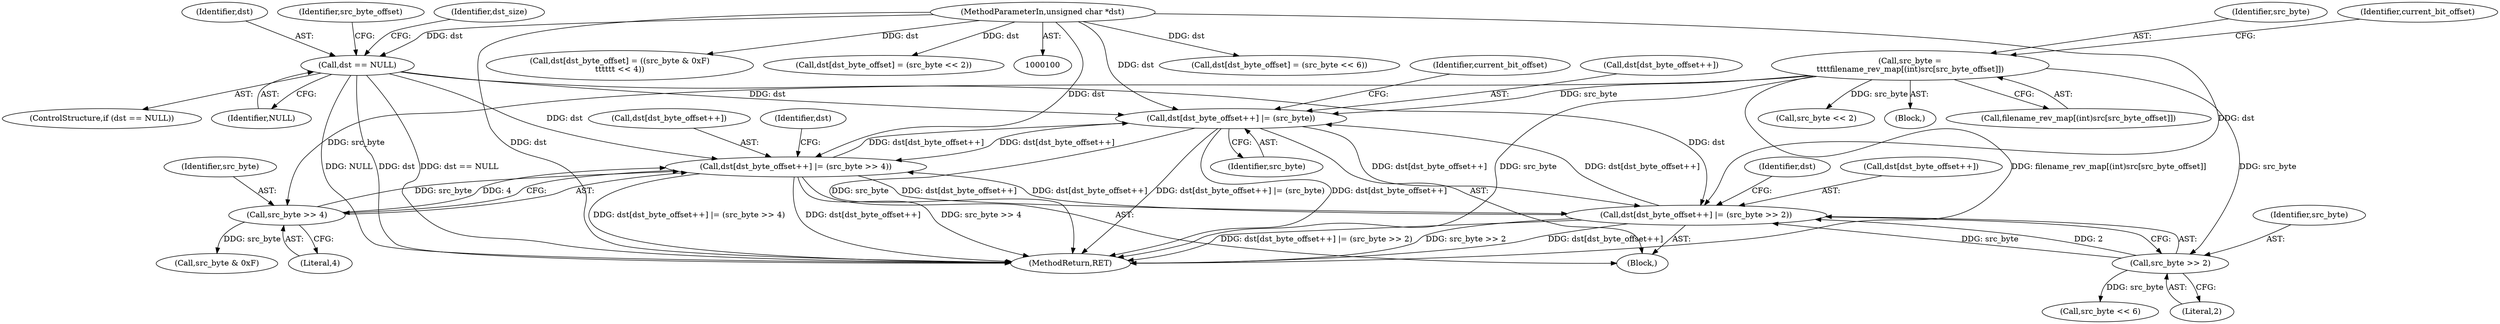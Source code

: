 digraph "0_linux_942080643bce061c3dd9d5718d3b745dcb39a8bc@array" {
"1000202" [label="(Call,dst[dst_byte_offset++] |= (src_byte))"];
"1000119" [label="(Call,dst == NULL)"];
"1000101" [label="(MethodParameterIn,unsigned char *dst)"];
"1000160" [label="(Call,dst[dst_byte_offset++] |= (src_byte >> 4))"];
"1000202" [label="(Call,dst[dst_byte_offset++] |= (src_byte))"];
"1000182" [label="(Call,dst[dst_byte_offset++] |= (src_byte >> 2))"];
"1000187" [label="(Call,src_byte >> 2)"];
"1000135" [label="(Call,src_byte =\n\t\t\t\tfilename_rev_map[(int)src[src_byte_offset]])"];
"1000165" [label="(Call,src_byte >> 4)"];
"1000209" [label="(Identifier,current_bit_offset)"];
"1000133" [label="(Block,)"];
"1000173" [label="(Call,src_byte & 0xF)"];
"1000190" [label="(Call,dst[dst_byte_offset] = (src_byte << 6))"];
"1000161" [label="(Call,dst[dst_byte_offset++])"];
"1000194" [label="(Call,src_byte << 6)"];
"1000192" [label="(Identifier,dst)"];
"1000137" [label="(Call,filename_rev_map[(int)src[src_byte_offset]])"];
"1000220" [label="(MethodReturn,RET)"];
"1000168" [label="(Call,dst[dst_byte_offset] = ((src_byte & 0xF)\n\t\t\t\t\t\t << 4))"];
"1000118" [label="(ControlStructure,if (dst == NULL))"];
"1000203" [label="(Call,dst[dst_byte_offset++])"];
"1000125" [label="(Identifier,dst_size)"];
"1000152" [label="(Call,src_byte << 2)"];
"1000166" [label="(Identifier,src_byte)"];
"1000182" [label="(Call,dst[dst_byte_offset++] |= (src_byte >> 2))"];
"1000119" [label="(Call,dst == NULL)"];
"1000120" [label="(Identifier,dst)"];
"1000187" [label="(Call,src_byte >> 2)"];
"1000145" [label="(Identifier,current_bit_offset)"];
"1000183" [label="(Call,dst[dst_byte_offset++])"];
"1000189" [label="(Literal,2)"];
"1000135" [label="(Call,src_byte =\n\t\t\t\tfilename_rev_map[(int)src[src_byte_offset]])"];
"1000170" [label="(Identifier,dst)"];
"1000146" [label="(Block,)"];
"1000121" [label="(Identifier,NULL)"];
"1000101" [label="(MethodParameterIn,unsigned char *dst)"];
"1000148" [label="(Call,dst[dst_byte_offset] = (src_byte << 2))"];
"1000188" [label="(Identifier,src_byte)"];
"1000160" [label="(Call,dst[dst_byte_offset++] |= (src_byte >> 4))"];
"1000202" [label="(Call,dst[dst_byte_offset++] |= (src_byte))"];
"1000131" [label="(Identifier,src_byte_offset)"];
"1000167" [label="(Literal,4)"];
"1000207" [label="(Identifier,src_byte)"];
"1000165" [label="(Call,src_byte >> 4)"];
"1000136" [label="(Identifier,src_byte)"];
"1000202" -> "1000146"  [label="AST: "];
"1000202" -> "1000207"  [label="CFG: "];
"1000203" -> "1000202"  [label="AST: "];
"1000207" -> "1000202"  [label="AST: "];
"1000209" -> "1000202"  [label="CFG: "];
"1000202" -> "1000220"  [label="DDG: dst[dst_byte_offset++]"];
"1000202" -> "1000220"  [label="DDG: src_byte"];
"1000202" -> "1000220"  [label="DDG: dst[dst_byte_offset++] |= (src_byte)"];
"1000202" -> "1000160"  [label="DDG: dst[dst_byte_offset++]"];
"1000202" -> "1000182"  [label="DDG: dst[dst_byte_offset++]"];
"1000119" -> "1000202"  [label="DDG: dst"];
"1000160" -> "1000202"  [label="DDG: dst[dst_byte_offset++]"];
"1000182" -> "1000202"  [label="DDG: dst[dst_byte_offset++]"];
"1000101" -> "1000202"  [label="DDG: dst"];
"1000135" -> "1000202"  [label="DDG: src_byte"];
"1000119" -> "1000118"  [label="AST: "];
"1000119" -> "1000121"  [label="CFG: "];
"1000120" -> "1000119"  [label="AST: "];
"1000121" -> "1000119"  [label="AST: "];
"1000125" -> "1000119"  [label="CFG: "];
"1000131" -> "1000119"  [label="CFG: "];
"1000119" -> "1000220"  [label="DDG: NULL"];
"1000119" -> "1000220"  [label="DDG: dst"];
"1000119" -> "1000220"  [label="DDG: dst == NULL"];
"1000101" -> "1000119"  [label="DDG: dst"];
"1000119" -> "1000160"  [label="DDG: dst"];
"1000119" -> "1000182"  [label="DDG: dst"];
"1000101" -> "1000100"  [label="AST: "];
"1000101" -> "1000220"  [label="DDG: dst"];
"1000101" -> "1000148"  [label="DDG: dst"];
"1000101" -> "1000160"  [label="DDG: dst"];
"1000101" -> "1000168"  [label="DDG: dst"];
"1000101" -> "1000182"  [label="DDG: dst"];
"1000101" -> "1000190"  [label="DDG: dst"];
"1000160" -> "1000146"  [label="AST: "];
"1000160" -> "1000165"  [label="CFG: "];
"1000161" -> "1000160"  [label="AST: "];
"1000165" -> "1000160"  [label="AST: "];
"1000170" -> "1000160"  [label="CFG: "];
"1000160" -> "1000220"  [label="DDG: dst[dst_byte_offset++] |= (src_byte >> 4)"];
"1000160" -> "1000220"  [label="DDG: dst[dst_byte_offset++]"];
"1000160" -> "1000220"  [label="DDG: src_byte >> 4"];
"1000182" -> "1000160"  [label="DDG: dst[dst_byte_offset++]"];
"1000165" -> "1000160"  [label="DDG: src_byte"];
"1000165" -> "1000160"  [label="DDG: 4"];
"1000160" -> "1000182"  [label="DDG: dst[dst_byte_offset++]"];
"1000182" -> "1000146"  [label="AST: "];
"1000182" -> "1000187"  [label="CFG: "];
"1000183" -> "1000182"  [label="AST: "];
"1000187" -> "1000182"  [label="AST: "];
"1000192" -> "1000182"  [label="CFG: "];
"1000182" -> "1000220"  [label="DDG: dst[dst_byte_offset++] |= (src_byte >> 2)"];
"1000182" -> "1000220"  [label="DDG: src_byte >> 2"];
"1000182" -> "1000220"  [label="DDG: dst[dst_byte_offset++]"];
"1000187" -> "1000182"  [label="DDG: src_byte"];
"1000187" -> "1000182"  [label="DDG: 2"];
"1000187" -> "1000189"  [label="CFG: "];
"1000188" -> "1000187"  [label="AST: "];
"1000189" -> "1000187"  [label="AST: "];
"1000135" -> "1000187"  [label="DDG: src_byte"];
"1000187" -> "1000194"  [label="DDG: src_byte"];
"1000135" -> "1000133"  [label="AST: "];
"1000135" -> "1000137"  [label="CFG: "];
"1000136" -> "1000135"  [label="AST: "];
"1000137" -> "1000135"  [label="AST: "];
"1000145" -> "1000135"  [label="CFG: "];
"1000135" -> "1000220"  [label="DDG: src_byte"];
"1000135" -> "1000220"  [label="DDG: filename_rev_map[(int)src[src_byte_offset]]"];
"1000135" -> "1000152"  [label="DDG: src_byte"];
"1000135" -> "1000165"  [label="DDG: src_byte"];
"1000165" -> "1000167"  [label="CFG: "];
"1000166" -> "1000165"  [label="AST: "];
"1000167" -> "1000165"  [label="AST: "];
"1000165" -> "1000173"  [label="DDG: src_byte"];
}
